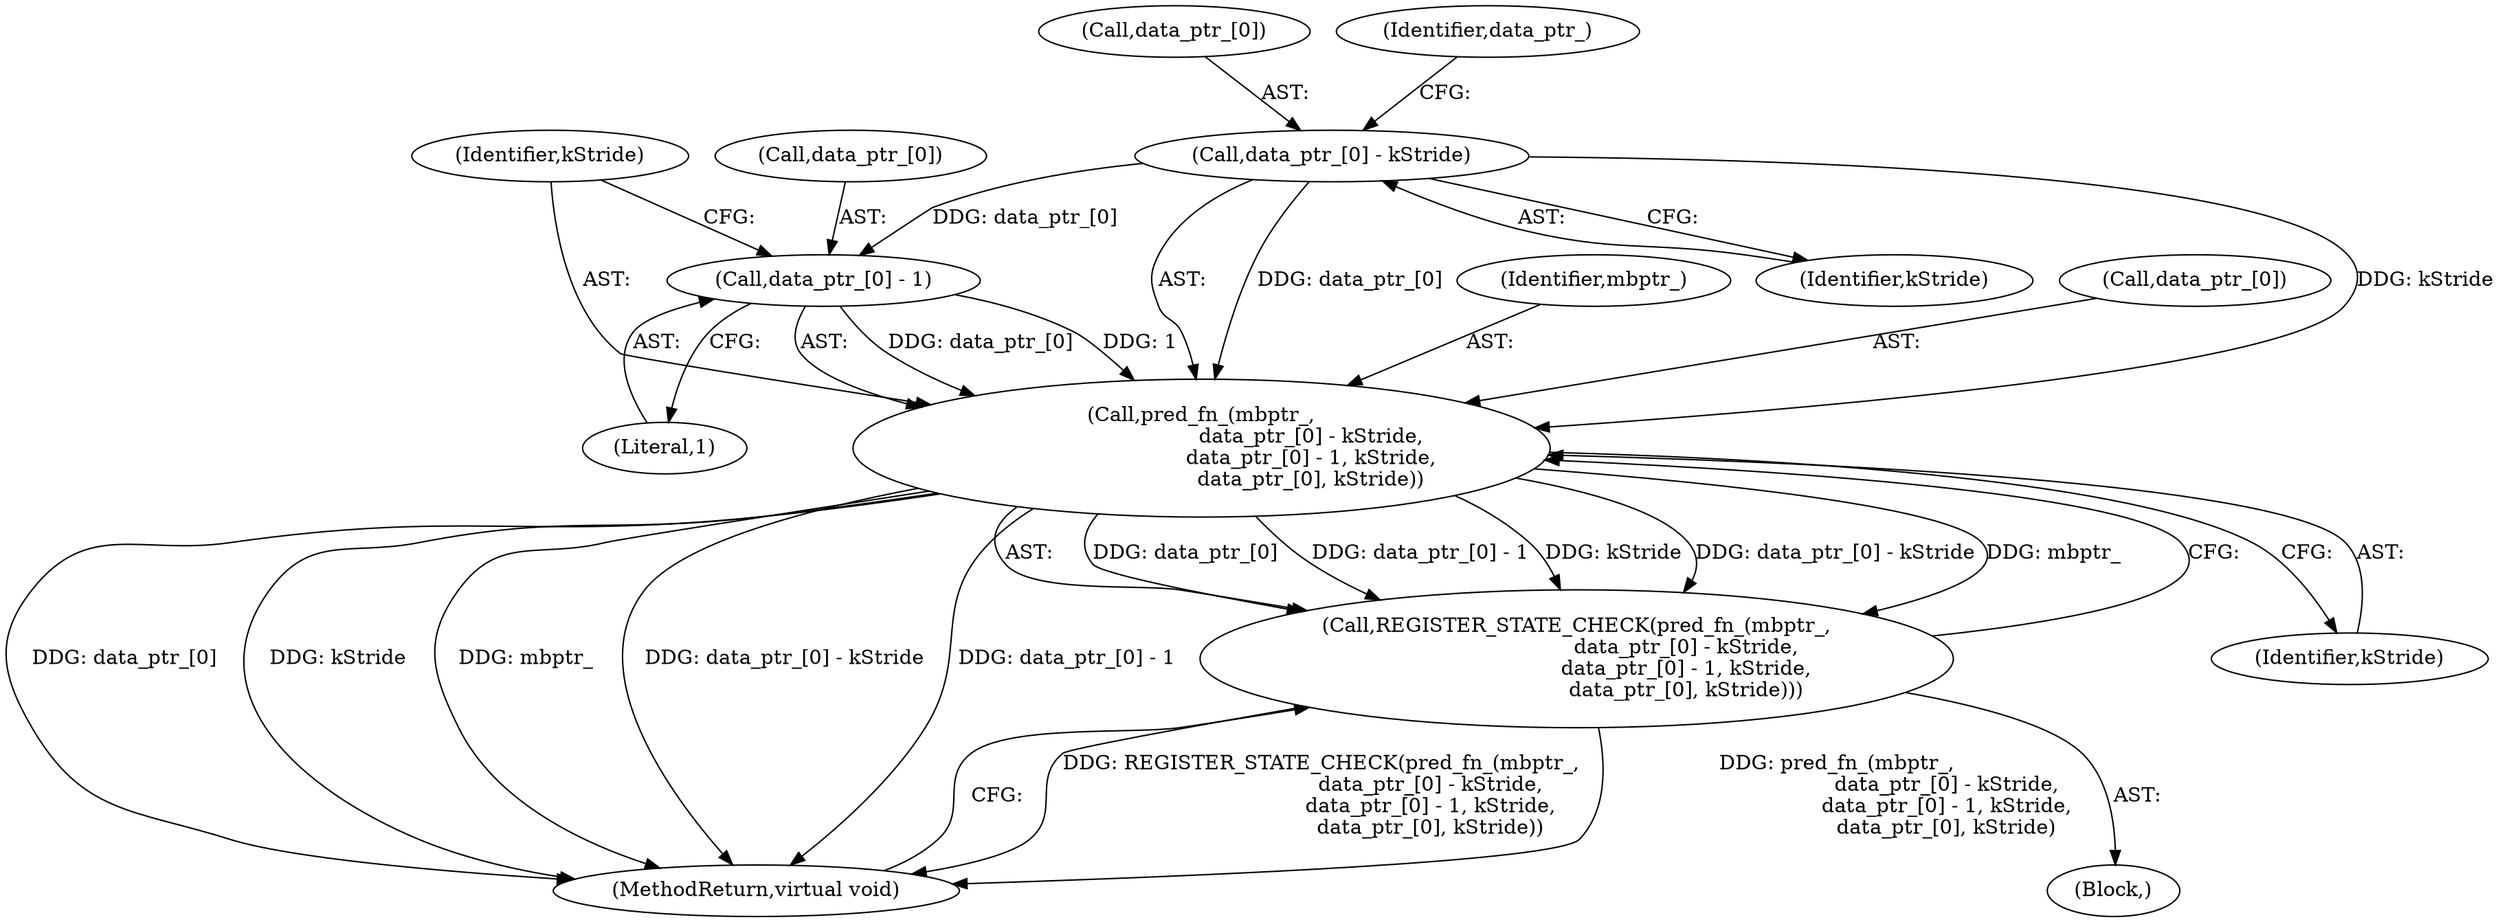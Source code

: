digraph "1_Android_5a9753fca56f0eeb9f61e342b2fccffc364f9426_91@array" {
"1000120" [label="(Call,data_ptr_[0] - 1)"];
"1000115" [label="(Call,data_ptr_[0] - kStride)"];
"1000113" [label="(Call,pred_fn_(mbptr_,\n                                  data_ptr_[0] - kStride,\n                                  data_ptr_[0] - 1, kStride,\n                                  data_ptr_[0], kStride))"];
"1000112" [label="(Call,REGISTER_STATE_CHECK(pred_fn_(mbptr_,\n                                  data_ptr_[0] - kStride,\n                                  data_ptr_[0] - 1, kStride,\n                                  data_ptr_[0], kStride)))"];
"1000120" [label="(Call,data_ptr_[0] - 1)"];
"1000114" [label="(Identifier,mbptr_)"];
"1000119" [label="(Identifier,kStride)"];
"1000112" [label="(Call,REGISTER_STATE_CHECK(pred_fn_(mbptr_,\n                                  data_ptr_[0] - kStride,\n                                  data_ptr_[0] - 1, kStride,\n                                  data_ptr_[0], kStride)))"];
"1000113" [label="(Call,pred_fn_(mbptr_,\n                                  data_ptr_[0] - kStride,\n                                  data_ptr_[0] - 1, kStride,\n                                  data_ptr_[0], kStride))"];
"1000125" [label="(Identifier,kStride)"];
"1000115" [label="(Call,data_ptr_[0] - kStride)"];
"1000116" [label="(Call,data_ptr_[0])"];
"1000122" [label="(Identifier,data_ptr_)"];
"1000121" [label="(Call,data_ptr_[0])"];
"1000130" [label="(MethodReturn,virtual void)"];
"1000129" [label="(Identifier,kStride)"];
"1000102" [label="(Block,)"];
"1000126" [label="(Call,data_ptr_[0])"];
"1000124" [label="(Literal,1)"];
"1000120" -> "1000113"  [label="AST: "];
"1000120" -> "1000124"  [label="CFG: "];
"1000121" -> "1000120"  [label="AST: "];
"1000124" -> "1000120"  [label="AST: "];
"1000125" -> "1000120"  [label="CFG: "];
"1000120" -> "1000113"  [label="DDG: data_ptr_[0]"];
"1000120" -> "1000113"  [label="DDG: 1"];
"1000115" -> "1000120"  [label="DDG: data_ptr_[0]"];
"1000115" -> "1000113"  [label="AST: "];
"1000115" -> "1000119"  [label="CFG: "];
"1000116" -> "1000115"  [label="AST: "];
"1000119" -> "1000115"  [label="AST: "];
"1000122" -> "1000115"  [label="CFG: "];
"1000115" -> "1000113"  [label="DDG: data_ptr_[0]"];
"1000115" -> "1000113"  [label="DDG: kStride"];
"1000113" -> "1000112"  [label="AST: "];
"1000113" -> "1000129"  [label="CFG: "];
"1000114" -> "1000113"  [label="AST: "];
"1000125" -> "1000113"  [label="AST: "];
"1000126" -> "1000113"  [label="AST: "];
"1000129" -> "1000113"  [label="AST: "];
"1000112" -> "1000113"  [label="CFG: "];
"1000113" -> "1000130"  [label="DDG: data_ptr_[0]"];
"1000113" -> "1000130"  [label="DDG: kStride"];
"1000113" -> "1000130"  [label="DDG: mbptr_"];
"1000113" -> "1000130"  [label="DDG: data_ptr_[0] - kStride"];
"1000113" -> "1000130"  [label="DDG: data_ptr_[0] - 1"];
"1000113" -> "1000112"  [label="DDG: data_ptr_[0]"];
"1000113" -> "1000112"  [label="DDG: data_ptr_[0] - 1"];
"1000113" -> "1000112"  [label="DDG: kStride"];
"1000113" -> "1000112"  [label="DDG: data_ptr_[0] - kStride"];
"1000113" -> "1000112"  [label="DDG: mbptr_"];
"1000112" -> "1000102"  [label="AST: "];
"1000130" -> "1000112"  [label="CFG: "];
"1000112" -> "1000130"  [label="DDG: REGISTER_STATE_CHECK(pred_fn_(mbptr_,\n                                  data_ptr_[0] - kStride,\n                                  data_ptr_[0] - 1, kStride,\n                                  data_ptr_[0], kStride))"];
"1000112" -> "1000130"  [label="DDG: pred_fn_(mbptr_,\n                                  data_ptr_[0] - kStride,\n                                  data_ptr_[0] - 1, kStride,\n                                  data_ptr_[0], kStride)"];
}
